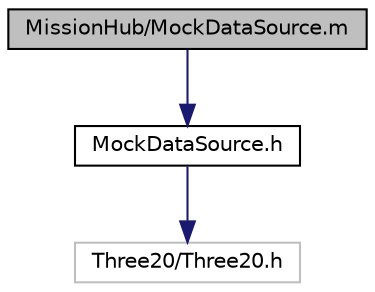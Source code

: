 digraph G
{
  edge [fontname="Helvetica",fontsize="10",labelfontname="Helvetica",labelfontsize="10"];
  node [fontname="Helvetica",fontsize="10",shape=record];
  Node1 [label="MissionHub/MockDataSource.m",height=0.2,width=0.4,color="black", fillcolor="grey75", style="filled" fontcolor="black"];
  Node1 -> Node2 [color="midnightblue",fontsize="10",style="solid",fontname="Helvetica"];
  Node2 [label="MockDataSource.h",height=0.2,width=0.4,color="black", fillcolor="white", style="filled",URL="$_mock_data_source_8h.html"];
  Node2 -> Node3 [color="midnightblue",fontsize="10",style="solid",fontname="Helvetica"];
  Node3 [label="Three20/Three20.h",height=0.2,width=0.4,color="grey75", fillcolor="white", style="filled"];
}
